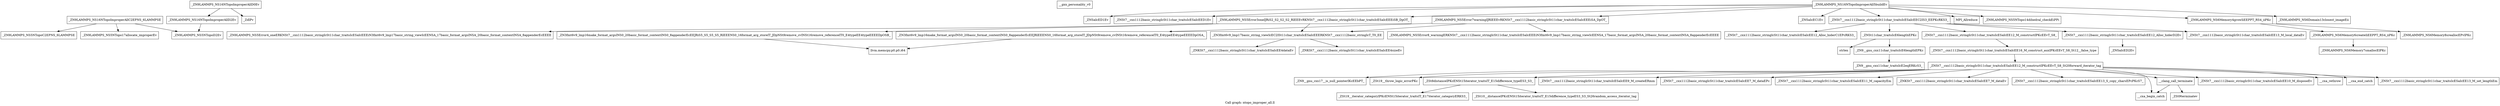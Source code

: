 digraph "Call graph: ntopo_improper_all.ll" {
	label="Call graph: ntopo_improper_all.ll";

	Node0x55da8cb34bd0 [shape=record,label="{_ZN9LAMMPS_NS16NTopoImproperAllC2EPNS_6LAMMPSE}"];
	Node0x55da8cb34bd0 -> Node0x55da8cb36cc0;
	Node0x55da8cb34bd0 -> Node0x55da8cb36fa0;
	Node0x55da8cb34bd0 -> Node0x55da8cb376a0;
	Node0x55da8cb36cc0 [shape=record,label="{_ZN9LAMMPS_NS5NTopoC2EPNS_6LAMMPSE}"];
	Node0x55da8cb36fa0 [shape=record,label="{_ZN9LAMMPS_NS5NTopo17allocate_improperEv}"];
	Node0x55da8cb36b20 [shape=record,label="{__gxx_personality_v0}"];
	Node0x55da8cb376a0 [shape=record,label="{_ZN9LAMMPS_NS5NTopoD2Ev}"];
	Node0x55da8cb96d10 [shape=record,label="{_ZN9LAMMPS_NS16NTopoImproperAll5buildEv}"];
	Node0x55da8cb96d10 -> Node0x55da8cb498e0;
	Node0x55da8cb96d10 -> Node0x55da8cb57df0;
	Node0x55da8cb96d10 -> Node0x55da8cb37370;
	Node0x55da8cb96d10 -> Node0x55da8cb96990;
	Node0x55da8cb96d10 -> Node0x55da8cb5f9f0;
	Node0x55da8cb96d10 -> Node0x55da8cb37720;
	Node0x55da8cb96d10 -> Node0x55da8cb37610;
	Node0x55da8cb96d10 -> Node0x55da8cb33b20;
	Node0x55da8cb96d10 -> Node0x55da8cb37160;
	Node0x55da8cb96d10 -> Node0x55da8cb64f20;
	Node0x55da8cb96990 [shape=record,label="{_ZNSaIcEC1Ev}"];
	Node0x55da8cb5f9f0 [shape=record,label="{_ZNSt7__cxx1112basic_stringIcSt11char_traitsIcESaIcEEC2IS3_EEPKcRKS3_}"];
	Node0x55da8cb5f9f0 -> Node0x55da8cb3d710;
	Node0x55da8cb5f9f0 -> Node0x55da8cb3cec0;
	Node0x55da8cb5f9f0 -> Node0x55da8cb3ea60;
	Node0x55da8cb5f9f0 -> Node0x55da8cb3ed80;
	Node0x55da8cb5f9f0 -> Node0x55da8cb456a0;
	Node0x55da8cb33b20 [shape=record,label="{_ZN9LAMMPS_NS5Error3oneIJRiS2_S2_S2_S2_RlEEEvRKNSt7__cxx1112basic_stringIcSt11char_traitsIcESaIcEEEiSB_DpOT_}"];
	Node0x55da8cb33b20 -> Node0x55da8cb372e0;
	Node0x55da8cb33b20 -> Node0x55da8cb505d0;
	Node0x55da8cb33b20 -> Node0x55da8cb63660;
	Node0x55da8cb57df0 [shape=record,label="{_ZNSt7__cxx1112basic_stringIcSt11char_traitsIcESaIcEED1Ev}"];
	Node0x55da8cb498e0 [shape=record,label="{_ZNSaIcED1Ev}"];
	Node0x55da8cb64f20 [shape=record,label="{_ZN9LAMMPS_NS6Domain13closest_imageEii}"];
	Node0x55da8cb37160 [shape=record,label="{_ZN9LAMMPS_NS6Memory4growIiEEPPT_RS4_iiPKc}"];
	Node0x55da8cb37160 -> Node0x55da8cb47d00;
	Node0x55da8cb37160 -> Node0x55da8cb4d260;
	Node0x55da8cb37610 [shape=record,label="{_ZN9LAMMPS_NS5NTopo14dihedral_checkEiPPi}"];
	Node0x55da8cb37720 [shape=record,label="{MPI_Allreduce}"];
	Node0x55da8cb37370 [shape=record,label="{_ZN9LAMMPS_NS5Error7warningIJRlEEEvRKNSt7__cxx1112basic_stringIcSt11char_traitsIcESaIcEEEiSA_DpOT_}"];
	Node0x55da8cb37370 -> Node0x55da8cb372e0;
	Node0x55da8cb37370 -> Node0x55da8cb52dc0;
	Node0x55da8cb37370 -> Node0x55da8cb59980;
	Node0x55da8cb5a340 [shape=record,label="{_ZN9LAMMPS_NS16NTopoImproperAllD2Ev}"];
	Node0x55da8cb5a340 -> Node0x55da8cb376a0;
	Node0x55da8cb5ce10 [shape=record,label="{_ZN9LAMMPS_NS16NTopoImproperAllD0Ev}"];
	Node0x55da8cb5ce10 -> Node0x55da8cb5a340;
	Node0x55da8cb5ce10 -> Node0x55da8cb5e0a0;
	Node0x55da8cb5e0a0 [shape=record,label="{_ZdlPv}"];
	Node0x55da8cb63660 [shape=record,label="{_ZN9LAMMPS_NS5Error4_oneERKNSt7__cxx1112basic_stringIcSt11char_traitsIcESaIcEEEiN3fmt6v9_lmp17basic_string_viewIcEENSA_17basic_format_argsINSA_20basic_format_contextINSA_8appenderEcEEEE}"];
	Node0x55da8cb372e0 [shape=record,label="{_ZN3fmt6v9_lmp17basic_string_viewIcEC2ISt11char_traitsIcESaIcEEERKNSt7__cxx1112basic_stringIcT_T0_EE}"];
	Node0x55da8cb372e0 -> Node0x55da8cb60270;
	Node0x55da8cb372e0 -> Node0x55da8cb61020;
	Node0x55da8cb505d0 [shape=record,label="{_ZN3fmt6v9_lmp16make_format_argsINS0_20basic_format_contextINS0_8appenderEcEEJRiS5_S5_S5_S5_RlEEENS0_16format_arg_storeIT_JDpNSt9remove_cvINSt16remove_referenceIT0_E4typeEE4typeEEEEDpOSB_}"];
	Node0x55da8cb505d0 -> Node0x55da8cb62930;
	Node0x55da8cb60270 [shape=record,label="{_ZNKSt7__cxx1112basic_stringIcSt11char_traitsIcESaIcEE4dataEv}"];
	Node0x55da8cb61020 [shape=record,label="{_ZNKSt7__cxx1112basic_stringIcSt11char_traitsIcESaIcEE4sizeEv}"];
	Node0x55da8cb62930 [shape=record,label="{llvm.memcpy.p0.p0.i64}"];
	Node0x55da8cb3d710 [shape=record,label="{_ZNSt7__cxx1112basic_stringIcSt11char_traitsIcESaIcEE13_M_local_dataEv}"];
	Node0x55da8cb3cec0 [shape=record,label="{_ZNSt7__cxx1112basic_stringIcSt11char_traitsIcESaIcEE12_Alloc_hiderC1EPcRKS3_}"];
	Node0x55da8cb3ed80 [shape=record,label="{_ZNSt7__cxx1112basic_stringIcSt11char_traitsIcESaIcEE12_M_constructIPKcEEvT_S8_}"];
	Node0x55da8cb3ed80 -> Node0x55da8cb659e0;
	Node0x55da8cb3ea60 [shape=record,label="{_ZNSt11char_traitsIcE6lengthEPKc}"];
	Node0x55da8cb3ea60 -> Node0x55da8cb6ac10;
	Node0x55da8cb3ea60 -> Node0x55da8cb6b540;
	Node0x55da8cb456a0 [shape=record,label="{_ZNSt7__cxx1112basic_stringIcSt11char_traitsIcESaIcEE12_Alloc_hiderD2Ev}"];
	Node0x55da8cb456a0 -> Node0x55da8cb6c330;
	Node0x55da8cb659e0 [shape=record,label="{_ZNSt7__cxx1112basic_stringIcSt11char_traitsIcESaIcEE16_M_construct_auxIPKcEEvT_S8_St12__false_type}"];
	Node0x55da8cb659e0 -> Node0x55da8cb7c6f0;
	Node0x55da8cb7c6f0 [shape=record,label="{_ZNSt7__cxx1112basic_stringIcSt11char_traitsIcESaIcEE12_M_constructIPKcEEvT_S8_St20forward_iterator_tag}"];
	Node0x55da8cb7c6f0 -> Node0x55da8cb5ee10;
	Node0x55da8cb7c6f0 -> Node0x55da8cb7d180;
	Node0x55da8cb7c6f0 -> Node0x55da8cb7d6c0;
	Node0x55da8cb7c6f0 -> Node0x55da8cb7dc00;
	Node0x55da8cb7c6f0 -> Node0x55da8cb7f260;
	Node0x55da8cb7c6f0 -> Node0x55da8cb7f520;
	Node0x55da8cb7c6f0 -> Node0x55da8cb80900;
	Node0x55da8cb7c6f0 -> Node0x55da8cb81c10;
	Node0x55da8cb7c6f0 -> Node0x55da8cb826f0;
	Node0x55da8cb7c6f0 -> Node0x55da8cb82300;
	Node0x55da8cb7c6f0 -> Node0x55da8cb84480;
	Node0x55da8cb7c6f0 -> Node0x55da8cb81ea0;
	Node0x55da8cb7c6f0 -> Node0x55da8cb825e0;
	Node0x55da8cb7c6f0 -> Node0x55da8cb83b00;
	Node0x55da8cb5ee10 [shape=record,label="{_ZN9__gnu_cxx17__is_null_pointerIKcEEbPT_}"];
	Node0x55da8cb7d180 [shape=record,label="{_ZSt19__throw_logic_errorPKc}"];
	Node0x55da8cb7d6c0 [shape=record,label="{_ZSt8distanceIPKcENSt15iterator_traitsIT_E15difference_typeES3_S3_}"];
	Node0x55da8cb7d6c0 -> Node0x55da8cb87050;
	Node0x55da8cb7d6c0 -> Node0x55da8cb88c40;
	Node0x55da8cb7f260 [shape=record,label="{_ZNSt7__cxx1112basic_stringIcSt11char_traitsIcESaIcEE7_M_dataEPc}"];
	Node0x55da8cb7dc00 [shape=record,label="{_ZNSt7__cxx1112basic_stringIcSt11char_traitsIcESaIcEE9_M_createERmm}"];
	Node0x55da8cb7f520 [shape=record,label="{_ZNSt7__cxx1112basic_stringIcSt11char_traitsIcESaIcEE11_M_capacityEm}"];
	Node0x55da8cb81c10 [shape=record,label="{_ZNSt7__cxx1112basic_stringIcSt11char_traitsIcESaIcEE13_S_copy_charsEPcPKcS7_}"];
	Node0x55da8cb80900 [shape=record,label="{_ZNKSt7__cxx1112basic_stringIcSt11char_traitsIcESaIcEE7_M_dataEv}"];
	Node0x55da8cb826f0 [shape=record,label="{__cxa_begin_catch}"];
	Node0x55da8cb82300 [shape=record,label="{_ZNSt7__cxx1112basic_stringIcSt11char_traitsIcESaIcEE10_M_disposeEv}"];
	Node0x55da8cb84480 [shape=record,label="{__cxa_rethrow}"];
	Node0x55da8cb81ea0 [shape=record,label="{__cxa_end_catch}"];
	Node0x55da8cb83b00 [shape=record,label="{__clang_call_terminate}"];
	Node0x55da8cb83b00 -> Node0x55da8cb826f0;
	Node0x55da8cb83b00 -> Node0x55da8cb31430;
	Node0x55da8cb31430 [shape=record,label="{_ZSt9terminatev}"];
	Node0x55da8cb825e0 [shape=record,label="{_ZNSt7__cxx1112basic_stringIcSt11char_traitsIcESaIcEE13_M_set_lengthEm}"];
	Node0x55da8cb88c40 [shape=record,label="{_ZSt10__distanceIPKcENSt15iterator_traitsIT_E15difference_typeES3_S3_St26random_access_iterator_tag}"];
	Node0x55da8cb87050 [shape=record,label="{_ZSt19__iterator_categoryIPKcENSt15iterator_traitsIT_E17iterator_categoryERKS3_}"];
	Node0x55da8cb6ac10 [shape=record,label="{_ZN9__gnu_cxx11char_traitsIcE6lengthEPKc}"];
	Node0x55da8cb6ac10 -> Node0x55da8cb3e8d0;
	Node0x55da8cb6b540 [shape=record,label="{strlen}"];
	Node0x55da8cb3e8d0 [shape=record,label="{_ZN9__gnu_cxx11char_traitsIcE2eqERKcS3_}"];
	Node0x55da8cb6c330 [shape=record,label="{_ZNSaIcED2Ev}"];
	Node0x55da8cb47d00 [shape=record,label="{_ZN9LAMMPS_NS6Memory6createIiEEPPT_RS4_iiPKc}"];
	Node0x55da8cb47d00 -> Node0x55da8cb883d0;
	Node0x55da8cb4d260 [shape=record,label="{_ZN9LAMMPS_NS6Memory8sreallocEPvlPKc}"];
	Node0x55da8cb883d0 [shape=record,label="{_ZN9LAMMPS_NS6Memory7smallocElPKc}"];
	Node0x55da8cb59980 [shape=record,label="{_ZN9LAMMPS_NS5Error8_warningERKNSt7__cxx1112basic_stringIcSt11char_traitsIcESaIcEEEiN3fmt6v9_lmp17basic_string_viewIcEENSA_17basic_format_argsINSA_20basic_format_contextINSA_8appenderEcEEEE}"];
	Node0x55da8cb52dc0 [shape=record,label="{_ZN3fmt6v9_lmp16make_format_argsINS0_20basic_format_contextINS0_8appenderEcEEJRlEEENS0_16format_arg_storeIT_JDpNSt9remove_cvINSt16remove_referenceIT0_E4typeEE4typeEEEEDpOSA_}"];
	Node0x55da8cb52dc0 -> Node0x55da8cb62930;
}
